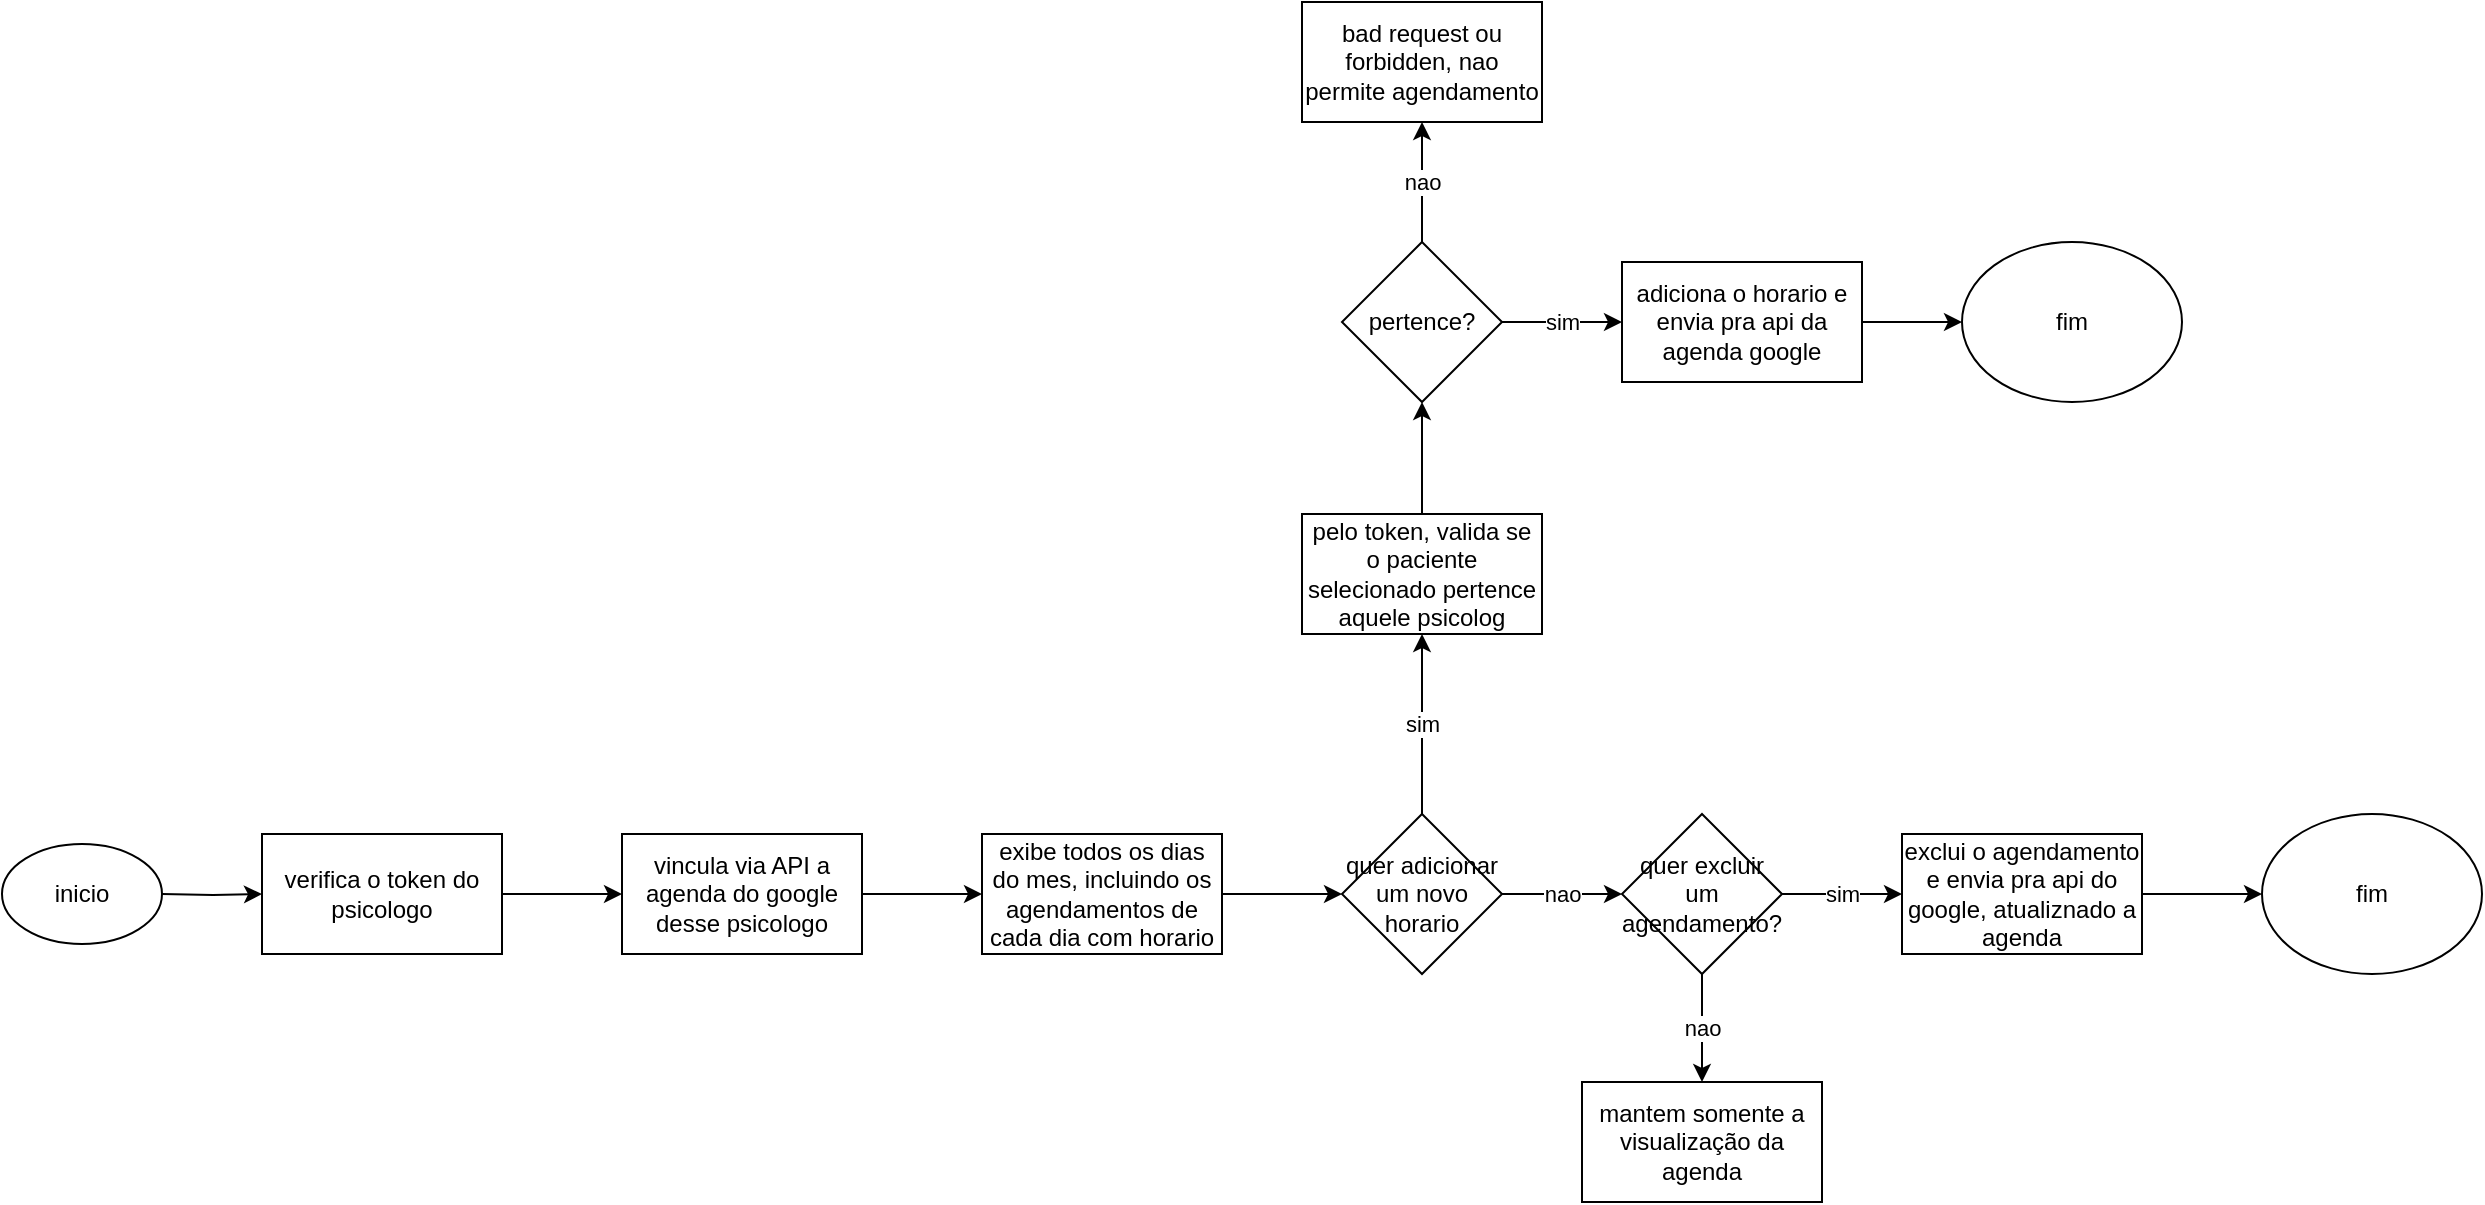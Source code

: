 <mxfile version="20.8.22" type="github"><diagram name="Página-1" id="PaDMjHqTpUEIERi1NhqP"><mxGraphModel dx="1615" dy="1258" grid="1" gridSize="10" guides="1" tooltips="1" connect="1" arrows="1" fold="1" page="0" pageScale="1" pageWidth="827" pageHeight="1169" math="0" shadow="0"><root><mxCell id="0"/><mxCell id="1" parent="0"/><mxCell id="blPvIPsdvsF55zRvQ5zv-3" value="" style="edgeStyle=orthogonalEdgeStyle;rounded=0;orthogonalLoop=1;jettySize=auto;html=1;" edge="1" parent="1" target="blPvIPsdvsF55zRvQ5zv-2"><mxGeometry relative="1" as="geometry"><mxPoint x="100" y="236" as="sourcePoint"/></mxGeometry></mxCell><mxCell id="blPvIPsdvsF55zRvQ5zv-1" value="inicio" style="ellipse;whiteSpace=wrap;html=1;" vertex="1" parent="1"><mxGeometry x="20" y="211" width="80" height="50" as="geometry"/></mxCell><mxCell id="blPvIPsdvsF55zRvQ5zv-5" value="" style="edgeStyle=orthogonalEdgeStyle;rounded=0;orthogonalLoop=1;jettySize=auto;html=1;" edge="1" parent="1" source="blPvIPsdvsF55zRvQ5zv-2" target="blPvIPsdvsF55zRvQ5zv-4"><mxGeometry relative="1" as="geometry"/></mxCell><UserObject label="verifica o token do psicologo " tooltip="utiliza o token com base64 (até o momento) para verificar quem é o psicologo" id="blPvIPsdvsF55zRvQ5zv-2"><mxCell style="whiteSpace=wrap;html=1;" vertex="1" parent="1"><mxGeometry x="150" y="206" width="120" height="60" as="geometry"/></mxCell></UserObject><mxCell id="blPvIPsdvsF55zRvQ5zv-7" value="" style="edgeStyle=orthogonalEdgeStyle;rounded=0;orthogonalLoop=1;jettySize=auto;html=1;" edge="1" parent="1" source="blPvIPsdvsF55zRvQ5zv-4" target="blPvIPsdvsF55zRvQ5zv-6"><mxGeometry relative="1" as="geometry"/></mxCell><UserObject label="vincula via API a agenda do google desse psicologo" tooltip="envia em JSON o psicologo pra api do google, permitindo manipular a agenda do sistema e do google de forma integrada&#xA;" id="blPvIPsdvsF55zRvQ5zv-4"><mxCell style="whiteSpace=wrap;html=1;" vertex="1" parent="1"><mxGeometry x="330" y="206" width="120" height="60" as="geometry"/></mxCell></UserObject><mxCell id="blPvIPsdvsF55zRvQ5zv-9" value="" style="edgeStyle=orthogonalEdgeStyle;rounded=0;orthogonalLoop=1;jettySize=auto;html=1;" edge="1" parent="1" source="blPvIPsdvsF55zRvQ5zv-6" target="blPvIPsdvsF55zRvQ5zv-8"><mxGeometry relative="1" as="geometry"/></mxCell><UserObject label="exibe todos os dias do mes, incluindo os agendamentos de cada dia com horario" tooltip="exibir em formato de calendario bem simples, onde os dias com sessões marcadas dao indicio (por exemplo uma coloração diferente ou o nome do paciente) de que tem sessões marcadas&#xA;&#xA;ao clicar no tal dia, ele exibe de forma detalhada os horários e pacientes com sessão naquele dia&#xA;&#xA;mesmo se não houver ninguem marcado, o progarma vai simplesmente exibir a barra lateral em branco, pois permite o psicologo adicionar pessoas ali" id="blPvIPsdvsF55zRvQ5zv-6"><mxCell style="whiteSpace=wrap;html=1;" vertex="1" parent="1"><mxGeometry x="510" y="206" width="120" height="60" as="geometry"/></mxCell></UserObject><mxCell id="blPvIPsdvsF55zRvQ5zv-11" value="sim" style="edgeStyle=orthogonalEdgeStyle;rounded=0;orthogonalLoop=1;jettySize=auto;html=1;" edge="1" parent="1" source="blPvIPsdvsF55zRvQ5zv-8" target="blPvIPsdvsF55zRvQ5zv-10"><mxGeometry relative="1" as="geometry"/></mxCell><mxCell id="blPvIPsdvsF55zRvQ5zv-23" value="nao" style="edgeStyle=orthogonalEdgeStyle;rounded=0;orthogonalLoop=1;jettySize=auto;html=1;" edge="1" parent="1" source="blPvIPsdvsF55zRvQ5zv-8" target="blPvIPsdvsF55zRvQ5zv-22"><mxGeometry relative="1" as="geometry"/></mxCell><mxCell id="blPvIPsdvsF55zRvQ5zv-8" value="quer adicionar um novo horario" style="rhombus;whiteSpace=wrap;html=1;" vertex="1" parent="1"><mxGeometry x="690" y="196" width="80" height="80" as="geometry"/></mxCell><mxCell id="blPvIPsdvsF55zRvQ5zv-15" value="" style="edgeStyle=orthogonalEdgeStyle;rounded=0;orthogonalLoop=1;jettySize=auto;html=1;" edge="1" parent="1" source="blPvIPsdvsF55zRvQ5zv-10" target="blPvIPsdvsF55zRvQ5zv-14"><mxGeometry relative="1" as="geometry"/></mxCell><UserObject label="&lt;div&gt;pelo token, valida se o paciente selecionado pertence aquele psicolog&lt;/div&gt;" tooltip="mesmo processo de validação/comunicação da api do google com o programa&#xA;&#xA;dessa vez preciso validar também se aquele paciente que está tentando adicionar horário, pertence ou nao ao psicologo&#xA;&#xA;basta um select com inner join no banco de dados" id="blPvIPsdvsF55zRvQ5zv-10"><mxCell style="whiteSpace=wrap;html=1;" vertex="1" parent="1"><mxGeometry x="670" y="46" width="120" height="60" as="geometry"/></mxCell></UserObject><mxCell id="blPvIPsdvsF55zRvQ5zv-17" value="sim" style="edgeStyle=orthogonalEdgeStyle;rounded=0;orthogonalLoop=1;jettySize=auto;html=1;" edge="1" parent="1" source="blPvIPsdvsF55zRvQ5zv-14" target="blPvIPsdvsF55zRvQ5zv-16"><mxGeometry relative="1" as="geometry"/></mxCell><mxCell id="blPvIPsdvsF55zRvQ5zv-19" value="nao" style="edgeStyle=orthogonalEdgeStyle;rounded=0;orthogonalLoop=1;jettySize=auto;html=1;" edge="1" parent="1" source="blPvIPsdvsF55zRvQ5zv-14" target="blPvIPsdvsF55zRvQ5zv-18"><mxGeometry relative="1" as="geometry"/></mxCell><mxCell id="blPvIPsdvsF55zRvQ5zv-14" value="pertence?" style="rhombus;whiteSpace=wrap;html=1;" vertex="1" parent="1"><mxGeometry x="690" y="-90" width="80" height="80" as="geometry"/></mxCell><mxCell id="blPvIPsdvsF55zRvQ5zv-31" value="" style="edgeStyle=orthogonalEdgeStyle;rounded=0;orthogonalLoop=1;jettySize=auto;html=1;" edge="1" parent="1" source="blPvIPsdvsF55zRvQ5zv-16" target="blPvIPsdvsF55zRvQ5zv-30"><mxGeometry relative="1" as="geometry"/></mxCell><UserObject label="adiciona o horario e envia pra api da agenda google" tooltip="Status code 200&#xA;&#xA;Vincula o horário também a google agenda afim de facilitar o controle do psicologo" id="blPvIPsdvsF55zRvQ5zv-16"><mxCell style="whiteSpace=wrap;html=1;" vertex="1" parent="1"><mxGeometry x="830" y="-80" width="120" height="60" as="geometry"/></mxCell></UserObject><UserObject label="bad request ou forbidden, nao permite agendamento" tooltip="Envia a mensagem de erro e status code 401&#xA;&#xA;&quot;Você não pode marcar um horário para esse paciente&quot;" id="blPvIPsdvsF55zRvQ5zv-18"><mxCell style="whiteSpace=wrap;html=1;" vertex="1" parent="1"><mxGeometry x="670" y="-210" width="120" height="60" as="geometry"/></mxCell></UserObject><mxCell id="blPvIPsdvsF55zRvQ5zv-25" value="sim" style="edgeStyle=orthogonalEdgeStyle;rounded=0;orthogonalLoop=1;jettySize=auto;html=1;" edge="1" parent="1" source="blPvIPsdvsF55zRvQ5zv-22" target="blPvIPsdvsF55zRvQ5zv-24"><mxGeometry relative="1" as="geometry"/></mxCell><mxCell id="blPvIPsdvsF55zRvQ5zv-27" value="nao" style="edgeStyle=orthogonalEdgeStyle;rounded=0;orthogonalLoop=1;jettySize=auto;html=1;" edge="1" parent="1" source="blPvIPsdvsF55zRvQ5zv-22" target="blPvIPsdvsF55zRvQ5zv-26"><mxGeometry relative="1" as="geometry"/></mxCell><mxCell id="blPvIPsdvsF55zRvQ5zv-22" value="quer excluir um agendamento?" style="rhombus;whiteSpace=wrap;html=1;" vertex="1" parent="1"><mxGeometry x="830" y="196" width="80" height="80" as="geometry"/></mxCell><mxCell id="blPvIPsdvsF55zRvQ5zv-29" value="" style="edgeStyle=orthogonalEdgeStyle;rounded=0;orthogonalLoop=1;jettySize=auto;html=1;" edge="1" parent="1" source="blPvIPsdvsF55zRvQ5zv-24" target="blPvIPsdvsF55zRvQ5zv-28"><mxGeometry relative="1" as="geometry"/></mxCell><mxCell id="blPvIPsdvsF55zRvQ5zv-24" value="exclui o agendamento e envia pra api do google, atualiznado a agenda" style="whiteSpace=wrap;html=1;" vertex="1" parent="1"><mxGeometry x="970" y="206" width="120" height="60" as="geometry"/></mxCell><mxCell id="blPvIPsdvsF55zRvQ5zv-26" value="mantem somente a visualização da agenda" style="whiteSpace=wrap;html=1;" vertex="1" parent="1"><mxGeometry x="810" y="330" width="120" height="60" as="geometry"/></mxCell><mxCell id="blPvIPsdvsF55zRvQ5zv-28" value="fim" style="ellipse;whiteSpace=wrap;html=1;" vertex="1" parent="1"><mxGeometry x="1150" y="196" width="110" height="80" as="geometry"/></mxCell><mxCell id="blPvIPsdvsF55zRvQ5zv-30" value="fim" style="ellipse;whiteSpace=wrap;html=1;" vertex="1" parent="1"><mxGeometry x="1000" y="-90" width="110" height="80" as="geometry"/></mxCell></root></mxGraphModel></diagram></mxfile>